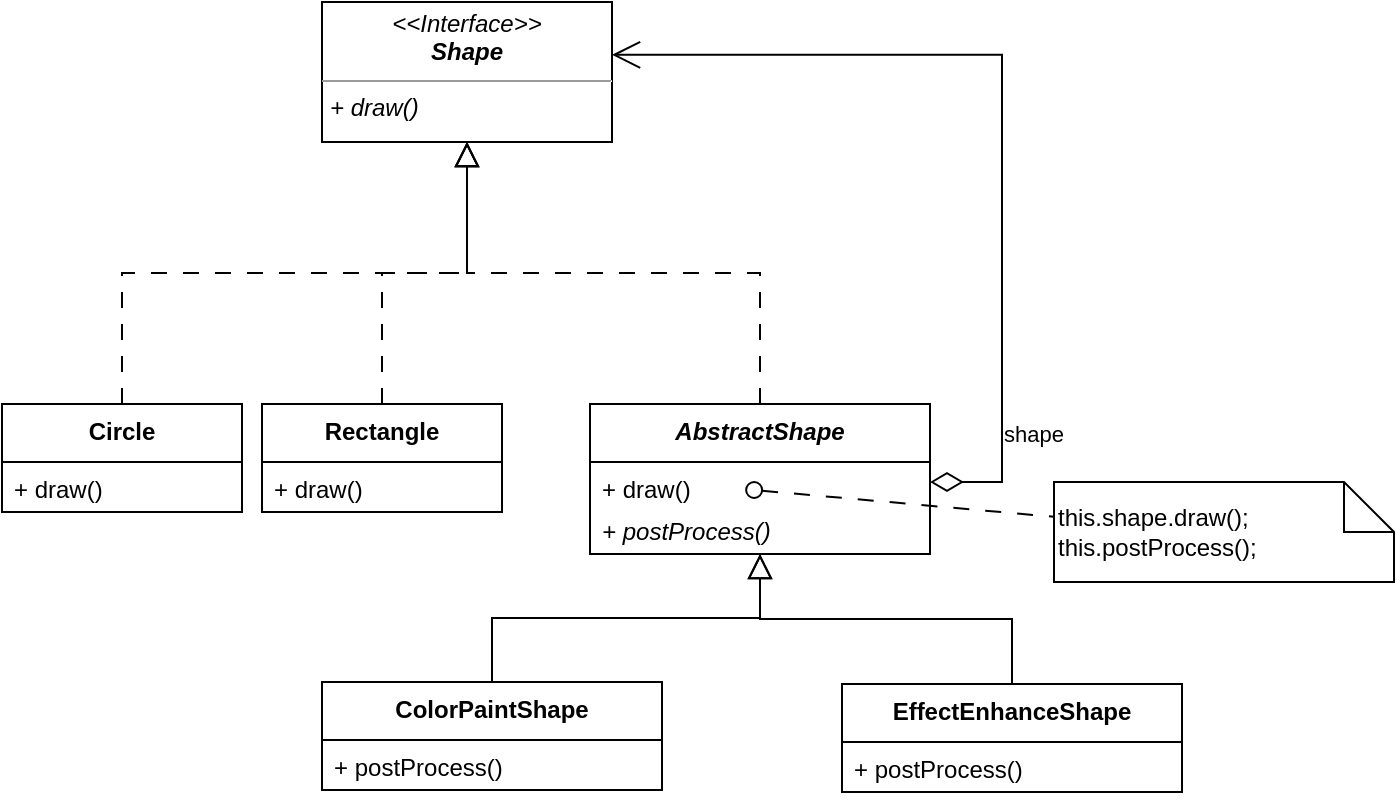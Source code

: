 <mxfile version="21.1.9" type="device">
  <diagram name="第 1 页" id="V1W0sLbI2GgZeyCbVdQ1">
    <mxGraphModel dx="1194" dy="682" grid="1" gridSize="10" guides="1" tooltips="1" connect="1" arrows="1" fold="1" page="1" pageScale="1" pageWidth="827" pageHeight="1169" math="0" shadow="0">
      <root>
        <mxCell id="0" />
        <mxCell id="1" parent="0" />
        <mxCell id="WFYV-QFJoavZbaiG5XtV-6" value="Circle" style="swimlane;fontStyle=1;align=center;verticalAlign=top;childLayout=stackLayout;horizontal=1;startSize=29;horizontalStack=0;resizeParent=1;resizeParentMax=0;resizeLast=0;collapsible=1;marginBottom=0;" parent="1" vertex="1">
          <mxGeometry x="120" y="291" width="120" height="54" as="geometry" />
        </mxCell>
        <mxCell id="WFYV-QFJoavZbaiG5XtV-7" value="+ draw()" style="text;strokeColor=none;fillColor=none;align=left;verticalAlign=top;spacingLeft=4;spacingRight=4;overflow=hidden;rotatable=0;points=[[0,0.5],[1,0.5]];portConstraint=eastwest;fontStyle=0" parent="WFYV-QFJoavZbaiG5XtV-6" vertex="1">
          <mxGeometry y="29" width="120" height="25" as="geometry" />
        </mxCell>
        <mxCell id="WFYV-QFJoavZbaiG5XtV-9" value="AbstractShape" style="swimlane;fontStyle=3;align=center;verticalAlign=top;childLayout=stackLayout;horizontal=1;startSize=29;horizontalStack=0;resizeParent=1;resizeParentMax=0;resizeLast=0;collapsible=1;marginBottom=0;" parent="1" vertex="1">
          <mxGeometry x="414" y="291" width="170" height="75" as="geometry" />
        </mxCell>
        <mxCell id="WFYV-QFJoavZbaiG5XtV-10" value="+ draw()&#xa;" style="text;strokeColor=none;fillColor=none;align=left;verticalAlign=top;spacingLeft=4;spacingRight=4;overflow=hidden;rotatable=0;points=[[0,0.5],[1,0.5]];portConstraint=eastwest;fontStyle=0" parent="WFYV-QFJoavZbaiG5XtV-9" vertex="1">
          <mxGeometry y="29" width="170" height="21" as="geometry" />
        </mxCell>
        <mxCell id="3bxMyY07gaNrHPJ1wsRd-1" value="+ postProcess()" style="text;strokeColor=none;fillColor=none;align=left;verticalAlign=top;spacingLeft=4;spacingRight=4;overflow=hidden;rotatable=0;points=[[0,0.5],[1,0.5]];portConstraint=eastwest;fontStyle=2" parent="WFYV-QFJoavZbaiG5XtV-9" vertex="1">
          <mxGeometry y="50" width="170" height="25" as="geometry" />
        </mxCell>
        <mxCell id="WFYV-QFJoavZbaiG5XtV-14" value="" style="endArrow=block;endSize=10;endFill=0;shadow=0;strokeWidth=1;rounded=0;edgeStyle=elbowEdgeStyle;elbow=vertical;dashed=1;dashPattern=8 8;labelBackgroundColor=none;fontColor=default;exitX=0.5;exitY=0;exitDx=0;exitDy=0;entryX=0.5;entryY=1;entryDx=0;entryDy=0;" parent="1" source="WFYV-QFJoavZbaiG5XtV-6" target="WFYV-QFJoavZbaiG5XtV-22" edge="1">
          <mxGeometry width="160" relative="1" as="geometry">
            <mxPoint x="230" y="310" as="sourcePoint" />
            <mxPoint x="362.5" y="244" as="targetPoint" />
          </mxGeometry>
        </mxCell>
        <mxCell id="WFYV-QFJoavZbaiG5XtV-21" value="" style="endArrow=block;endSize=10;endFill=0;shadow=0;strokeWidth=1;rounded=0;edgeStyle=elbowEdgeStyle;elbow=vertical;dashed=1;dashPattern=8 8;labelBackgroundColor=none;fontColor=default;entryX=0.5;entryY=1;entryDx=0;entryDy=0;" parent="1" source="WFYV-QFJoavZbaiG5XtV-9" target="WFYV-QFJoavZbaiG5XtV-22" edge="1">
          <mxGeometry width="160" relative="1" as="geometry">
            <mxPoint x="245" y="330" as="sourcePoint" />
            <mxPoint x="362.5" y="244" as="targetPoint" />
          </mxGeometry>
        </mxCell>
        <mxCell id="WFYV-QFJoavZbaiG5XtV-22" value="&lt;p style=&quot;margin:0px;margin-top:4px;text-align:center;&quot;&gt;&lt;i&gt;&amp;lt;&amp;lt;Interface&amp;gt;&amp;gt;&lt;br&gt;&lt;b&gt;Shape&lt;/b&gt;&lt;/i&gt;&lt;/p&gt;&lt;hr size=&quot;1&quot;&gt;&lt;p style=&quot;margin:0px;margin-left:4px;&quot;&gt;&lt;/p&gt;&lt;p style=&quot;margin:0px;margin-left:4px;&quot;&gt;&lt;i&gt;+ draw()&lt;/i&gt;&lt;/p&gt;" style="verticalAlign=top;align=left;overflow=fill;fontSize=12;fontFamily=Helvetica;html=1;" parent="1" vertex="1">
          <mxGeometry x="280" y="90" width="145" height="70" as="geometry" />
        </mxCell>
        <mxCell id="NPx4a5Mk-g4NtmI8U1vI-1" value="&lt;div&gt;this.shape.draw();&lt;/div&gt;&lt;div&gt;this.postProcess();&lt;span style=&quot;&quot;&gt;&lt;/span&gt;&lt;/div&gt;" style="shape=note2;boundedLbl=1;whiteSpace=wrap;html=1;size=25;verticalAlign=middle;align=left;labelPosition=center;verticalLabelPosition=middle;" parent="1" vertex="1">
          <mxGeometry x="646" y="330" width="170" height="50" as="geometry" />
        </mxCell>
        <mxCell id="NPx4a5Mk-g4NtmI8U1vI-2" value="" style="html=1;verticalAlign=bottom;labelBackgroundColor=none;startArrow=oval;startFill=0;startSize=8;endArrow=none;rounded=0;dashed=1;dashPattern=8 8;movable=1;resizable=1;rotatable=1;deletable=1;editable=1;locked=0;connectable=1;exitX=0.471;exitY=0.244;exitDx=0;exitDy=0;exitPerimeter=0;" parent="1" target="NPx4a5Mk-g4NtmI8U1vI-1" edge="1">
          <mxGeometry x="-0.055" y="19" relative="1" as="geometry">
            <mxPoint x="496.07" y="334.004" as="sourcePoint" />
            <mxPoint x="352" y="264" as="targetPoint" />
            <mxPoint x="-1" as="offset" />
          </mxGeometry>
        </mxCell>
        <mxCell id="NPx4a5Mk-g4NtmI8U1vI-4" value="shape" style="endArrow=open;html=1;endSize=12;startArrow=diamondThin;startSize=14;startFill=0;edgeStyle=orthogonalEdgeStyle;align=left;verticalAlign=bottom;rounded=0;entryX=1;entryY=0.377;entryDx=0;entryDy=0;entryPerimeter=0;" parent="1" source="WFYV-QFJoavZbaiG5XtV-9" target="WFYV-QFJoavZbaiG5XtV-22" edge="1">
          <mxGeometry x="-0.844" y="15" relative="1" as="geometry">
            <mxPoint x="620" y="340" as="sourcePoint" />
            <mxPoint x="490" y="370" as="targetPoint" />
            <Array as="points">
              <mxPoint x="620" y="330" />
              <mxPoint x="620" y="116" />
            </Array>
            <mxPoint as="offset" />
          </mxGeometry>
        </mxCell>
        <mxCell id="ZS0PEnUNFdM7AwBlkg2D-1" value="ColorPaintShape" style="swimlane;fontStyle=1;align=center;verticalAlign=top;childLayout=stackLayout;horizontal=1;startSize=29;horizontalStack=0;resizeParent=1;resizeParentMax=0;resizeLast=0;collapsible=1;marginBottom=0;" parent="1" vertex="1">
          <mxGeometry x="280" y="430" width="170" height="54" as="geometry" />
        </mxCell>
        <mxCell id="ZS0PEnUNFdM7AwBlkg2D-2" value="+ postProcess()" style="text;strokeColor=none;fillColor=none;align=left;verticalAlign=top;spacingLeft=4;spacingRight=4;overflow=hidden;rotatable=0;points=[[0,0.5],[1,0.5]];portConstraint=eastwest;fontStyle=0" parent="ZS0PEnUNFdM7AwBlkg2D-1" vertex="1">
          <mxGeometry y="29" width="170" height="25" as="geometry" />
        </mxCell>
        <mxCell id="ZS0PEnUNFdM7AwBlkg2D-3" value="EffectEnhanceShape" style="swimlane;fontStyle=1;align=center;verticalAlign=top;childLayout=stackLayout;horizontal=1;startSize=29;horizontalStack=0;resizeParent=1;resizeParentMax=0;resizeLast=0;collapsible=1;marginBottom=0;" parent="1" vertex="1">
          <mxGeometry x="540" y="431" width="170" height="54" as="geometry" />
        </mxCell>
        <mxCell id="ZS0PEnUNFdM7AwBlkg2D-4" value="+ postProcess()" style="text;strokeColor=none;fillColor=none;align=left;verticalAlign=top;spacingLeft=4;spacingRight=4;overflow=hidden;rotatable=0;points=[[0,0.5],[1,0.5]];portConstraint=eastwest;fontStyle=0" parent="ZS0PEnUNFdM7AwBlkg2D-3" vertex="1">
          <mxGeometry y="29" width="170" height="25" as="geometry" />
        </mxCell>
        <mxCell id="ZS0PEnUNFdM7AwBlkg2D-5" value="" style="endArrow=block;endSize=10;endFill=0;shadow=0;strokeWidth=1;rounded=0;edgeStyle=elbowEdgeStyle;elbow=vertical;labelBackgroundColor=none;fontColor=default;entryX=0.5;entryY=1;entryDx=0;entryDy=0;" parent="1" source="ZS0PEnUNFdM7AwBlkg2D-3" target="WFYV-QFJoavZbaiG5XtV-9" edge="1">
          <mxGeometry width="160" relative="1" as="geometry">
            <mxPoint x="505" y="301" as="sourcePoint" />
            <mxPoint x="530" y="380" as="targetPoint" />
          </mxGeometry>
        </mxCell>
        <mxCell id="ZS0PEnUNFdM7AwBlkg2D-6" value="" style="endArrow=block;endSize=10;endFill=0;shadow=0;strokeWidth=1;rounded=0;edgeStyle=elbowEdgeStyle;elbow=vertical;labelBackgroundColor=none;fontColor=default;exitX=0.5;exitY=0;exitDx=0;exitDy=0;entryX=0.5;entryY=1;entryDx=0;entryDy=0;" parent="1" source="ZS0PEnUNFdM7AwBlkg2D-1" target="WFYV-QFJoavZbaiG5XtV-9" edge="1">
          <mxGeometry width="160" relative="1" as="geometry">
            <mxPoint x="615" y="440" as="sourcePoint" />
            <mxPoint x="480" y="380" as="targetPoint" />
          </mxGeometry>
        </mxCell>
        <mxCell id="AlnXWLAUJYZxP2XW6bRh-1" value="Rectangle" style="swimlane;fontStyle=1;align=center;verticalAlign=top;childLayout=stackLayout;horizontal=1;startSize=29;horizontalStack=0;resizeParent=1;resizeParentMax=0;resizeLast=0;collapsible=1;marginBottom=0;" parent="1" vertex="1">
          <mxGeometry x="250" y="291" width="120" height="54" as="geometry" />
        </mxCell>
        <mxCell id="AlnXWLAUJYZxP2XW6bRh-2" value="+ draw()" style="text;strokeColor=none;fillColor=none;align=left;verticalAlign=top;spacingLeft=4;spacingRight=4;overflow=hidden;rotatable=0;points=[[0,0.5],[1,0.5]];portConstraint=eastwest;fontStyle=0" parent="AlnXWLAUJYZxP2XW6bRh-1" vertex="1">
          <mxGeometry y="29" width="120" height="25" as="geometry" />
        </mxCell>
        <mxCell id="AlnXWLAUJYZxP2XW6bRh-3" value="" style="endArrow=block;endSize=10;endFill=0;shadow=0;strokeWidth=1;rounded=0;edgeStyle=elbowEdgeStyle;elbow=vertical;dashed=1;dashPattern=8 8;labelBackgroundColor=none;fontColor=default;entryX=0.5;entryY=1;entryDx=0;entryDy=0;" parent="1" source="AlnXWLAUJYZxP2XW6bRh-1" target="WFYV-QFJoavZbaiG5XtV-22" edge="1">
          <mxGeometry width="160" relative="1" as="geometry">
            <mxPoint x="190" y="301" as="sourcePoint" />
            <mxPoint x="363" y="170" as="targetPoint" />
          </mxGeometry>
        </mxCell>
      </root>
    </mxGraphModel>
  </diagram>
</mxfile>
